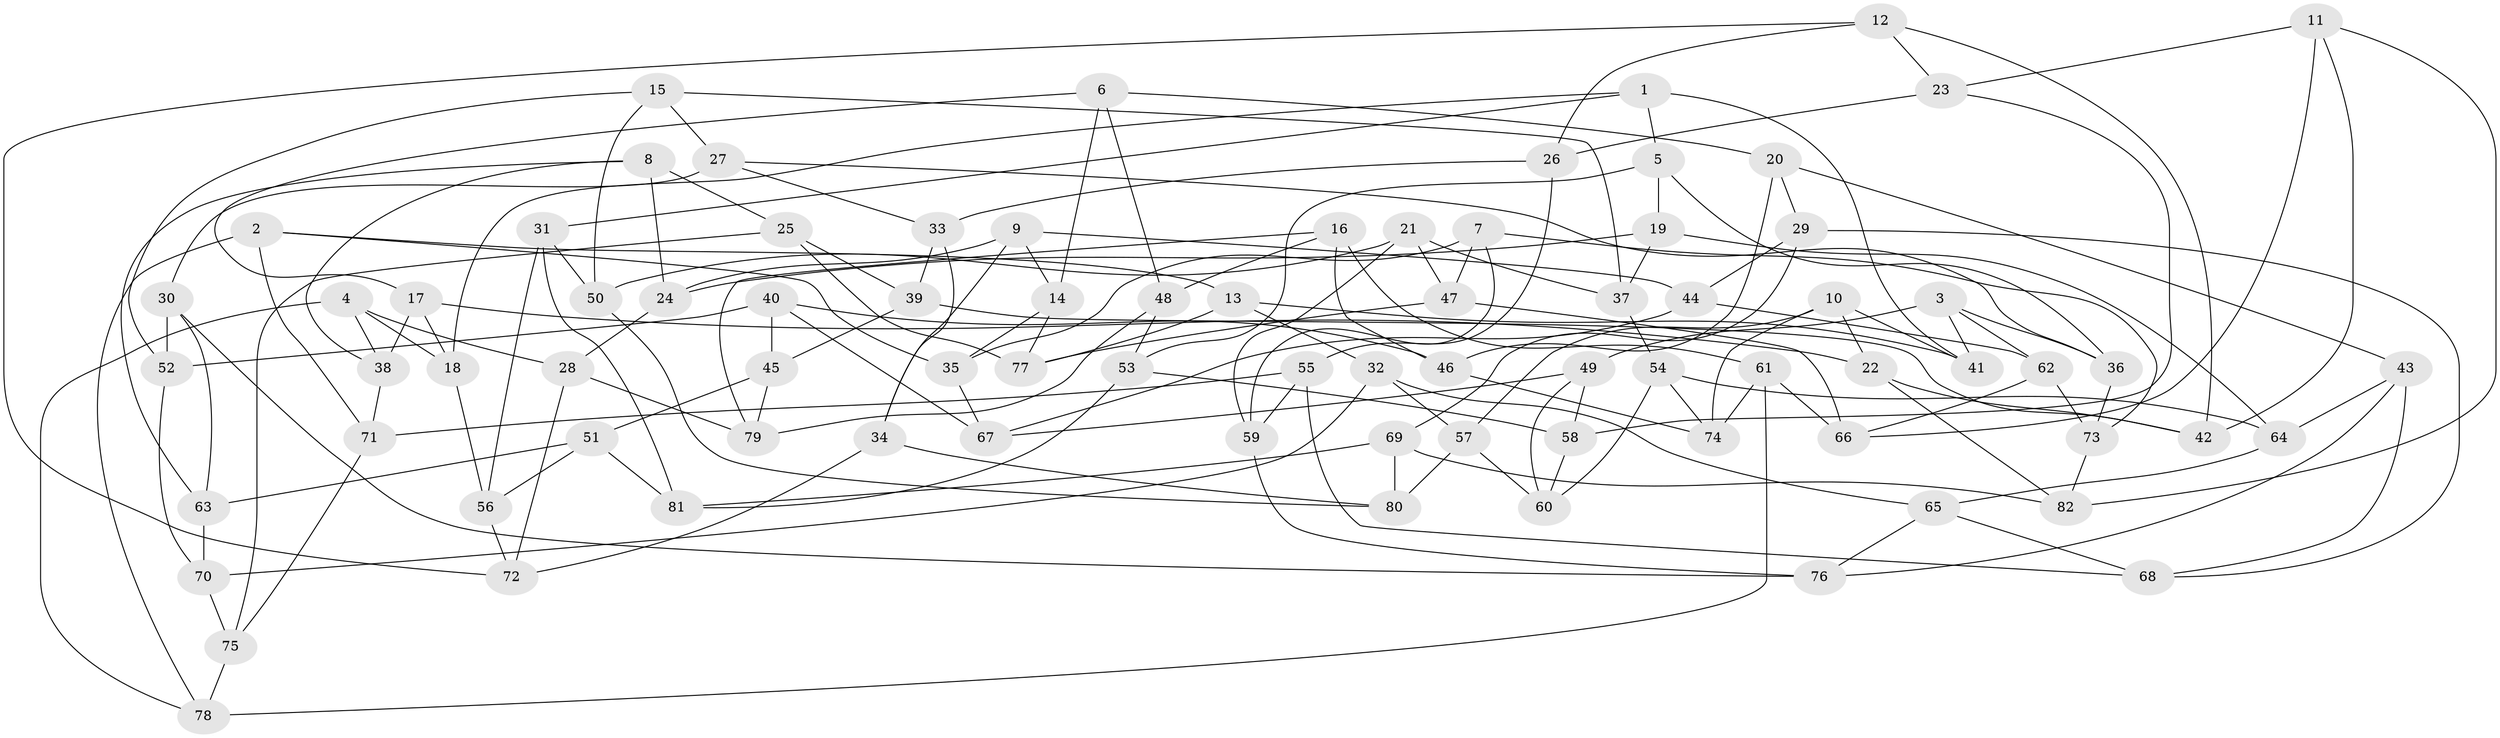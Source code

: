 // coarse degree distribution, {3: 0.125, 6: 0.125, 5: 0.21875, 4: 0.34375, 8: 0.03125, 7: 0.0625, 10: 0.0625, 11: 0.03125}
// Generated by graph-tools (version 1.1) at 2025/02/03/04/25 22:02:42]
// undirected, 82 vertices, 164 edges
graph export_dot {
graph [start="1"]
  node [color=gray90,style=filled];
  1;
  2;
  3;
  4;
  5;
  6;
  7;
  8;
  9;
  10;
  11;
  12;
  13;
  14;
  15;
  16;
  17;
  18;
  19;
  20;
  21;
  22;
  23;
  24;
  25;
  26;
  27;
  28;
  29;
  30;
  31;
  32;
  33;
  34;
  35;
  36;
  37;
  38;
  39;
  40;
  41;
  42;
  43;
  44;
  45;
  46;
  47;
  48;
  49;
  50;
  51;
  52;
  53;
  54;
  55;
  56;
  57;
  58;
  59;
  60;
  61;
  62;
  63;
  64;
  65;
  66;
  67;
  68;
  69;
  70;
  71;
  72;
  73;
  74;
  75;
  76;
  77;
  78;
  79;
  80;
  81;
  82;
  1 -- 31;
  1 -- 18;
  1 -- 5;
  1 -- 41;
  2 -- 78;
  2 -- 13;
  2 -- 35;
  2 -- 71;
  3 -- 62;
  3 -- 41;
  3 -- 36;
  3 -- 49;
  4 -- 38;
  4 -- 18;
  4 -- 78;
  4 -- 28;
  5 -- 36;
  5 -- 53;
  5 -- 19;
  6 -- 20;
  6 -- 14;
  6 -- 48;
  6 -- 17;
  7 -- 73;
  7 -- 35;
  7 -- 47;
  7 -- 59;
  8 -- 24;
  8 -- 63;
  8 -- 38;
  8 -- 25;
  9 -- 34;
  9 -- 14;
  9 -- 24;
  9 -- 44;
  10 -- 74;
  10 -- 22;
  10 -- 41;
  10 -- 57;
  11 -- 42;
  11 -- 23;
  11 -- 82;
  11 -- 66;
  12 -- 26;
  12 -- 72;
  12 -- 42;
  12 -- 23;
  13 -- 77;
  13 -- 41;
  13 -- 32;
  14 -- 35;
  14 -- 77;
  15 -- 37;
  15 -- 52;
  15 -- 50;
  15 -- 27;
  16 -- 46;
  16 -- 61;
  16 -- 79;
  16 -- 48;
  17 -- 18;
  17 -- 38;
  17 -- 22;
  18 -- 56;
  19 -- 24;
  19 -- 64;
  19 -- 37;
  20 -- 43;
  20 -- 29;
  20 -- 46;
  21 -- 37;
  21 -- 59;
  21 -- 50;
  21 -- 47;
  22 -- 42;
  22 -- 82;
  23 -- 58;
  23 -- 26;
  24 -- 28;
  25 -- 77;
  25 -- 39;
  25 -- 75;
  26 -- 55;
  26 -- 33;
  27 -- 33;
  27 -- 36;
  27 -- 30;
  28 -- 79;
  28 -- 72;
  29 -- 68;
  29 -- 69;
  29 -- 44;
  30 -- 63;
  30 -- 52;
  30 -- 76;
  31 -- 81;
  31 -- 56;
  31 -- 50;
  32 -- 70;
  32 -- 65;
  32 -- 57;
  33 -- 39;
  33 -- 34;
  34 -- 72;
  34 -- 80;
  35 -- 67;
  36 -- 73;
  37 -- 54;
  38 -- 71;
  39 -- 42;
  39 -- 45;
  40 -- 67;
  40 -- 52;
  40 -- 45;
  40 -- 46;
  43 -- 76;
  43 -- 68;
  43 -- 64;
  44 -- 67;
  44 -- 62;
  45 -- 79;
  45 -- 51;
  46 -- 74;
  47 -- 77;
  47 -- 66;
  48 -- 53;
  48 -- 79;
  49 -- 60;
  49 -- 67;
  49 -- 58;
  50 -- 80;
  51 -- 81;
  51 -- 56;
  51 -- 63;
  52 -- 70;
  53 -- 81;
  53 -- 58;
  54 -- 60;
  54 -- 74;
  54 -- 64;
  55 -- 59;
  55 -- 68;
  55 -- 71;
  56 -- 72;
  57 -- 80;
  57 -- 60;
  58 -- 60;
  59 -- 76;
  61 -- 78;
  61 -- 66;
  61 -- 74;
  62 -- 66;
  62 -- 73;
  63 -- 70;
  64 -- 65;
  65 -- 76;
  65 -- 68;
  69 -- 80;
  69 -- 82;
  69 -- 81;
  70 -- 75;
  71 -- 75;
  73 -- 82;
  75 -- 78;
}
